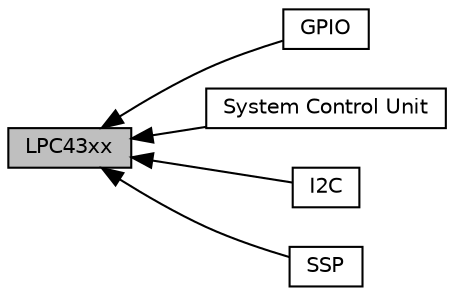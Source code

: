 digraph "LPC43xx"
{
  edge [fontname="Helvetica",fontsize="10",labelfontname="Helvetica",labelfontsize="10"];
  node [fontname="Helvetica",fontsize="10",shape=record];
  rankdir=LR;
  Node1 [label="GPIO",height=0.2,width=0.4,color="black", fillcolor="white", style="filled",URL="$group__gpio__file.html",tooltip="libopencm3 LPC43xx General Purpose I/O "];
  Node3 [label="System Control Unit",height=0.2,width=0.4,color="black", fillcolor="white", style="filled",URL="$group__scu__file.html",tooltip="libopencm3 LPC43xx System Control Unit "];
  Node0 [label="LPC43xx",height=0.2,width=0.4,color="black", fillcolor="grey75", style="filled", fontcolor="black"];
  Node2 [label="I2C",height=0.2,width=0.4,color="black", fillcolor="white", style="filled",URL="$group__i2c__file.html",tooltip="libopencm3 LPC43xx I2C "];
  Node4 [label="SSP",height=0.2,width=0.4,color="black", fillcolor="white", style="filled",URL="$group__ssp__file.html",tooltip="libopencm3 LPC43xx SSP "];
  Node0->Node1 [shape=plaintext, dir="back", style="solid"];
  Node0->Node2 [shape=plaintext, dir="back", style="solid"];
  Node0->Node3 [shape=plaintext, dir="back", style="solid"];
  Node0->Node4 [shape=plaintext, dir="back", style="solid"];
}
